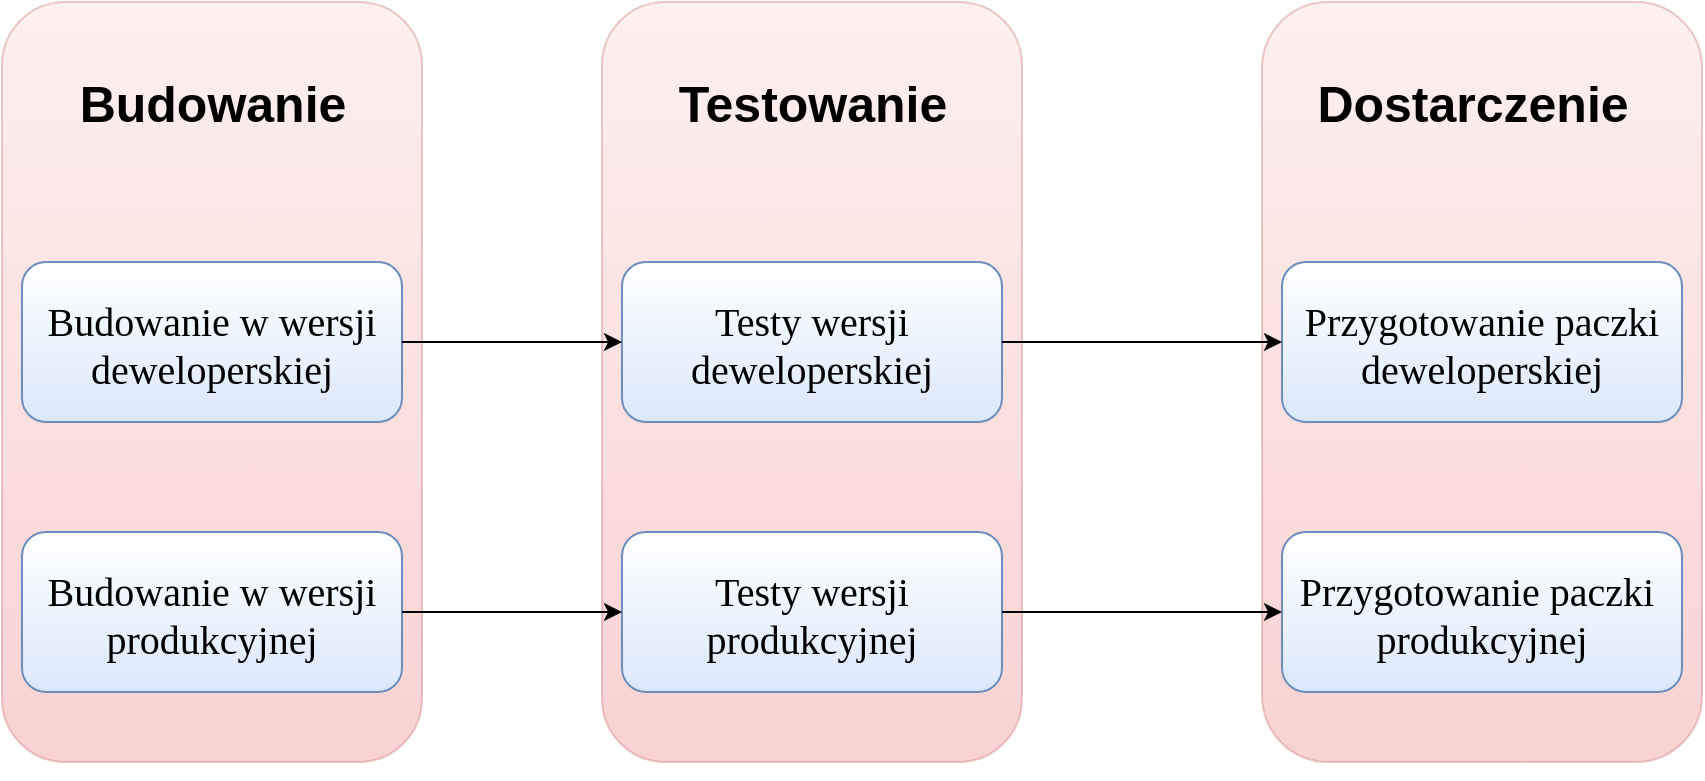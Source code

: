 <mxfile version="12.4.3" type="device" pages="1"><diagram name="Page-1" id="2c0d36ab-eaac-3732-788b-9136903baeff"><mxGraphModel dx="2062" dy="1122" grid="1" gridSize="10" guides="1" tooltips="1" connect="1" arrows="1" fold="1" page="1" pageScale="1.5" pageWidth="600" pageHeight="300" background="#ffffff" math="0" shadow="0"><root><mxCell id="0"/><mxCell id="1" parent="0"/><mxCell id="cJSdWJth5uU2juvQJI8c-127" value="" style="fillColor=#f8cecc;strokeColor=#b85450;opacity=30;glass=0;rounded=1;gradientColor=#ea6b66;" parent="1" vertex="1"><mxGeometry x="330" y="30" width="210" height="380" as="geometry"/></mxCell><mxCell id="123" value="" style="fillColor=#f8cecc;strokeColor=#b85450;opacity=30;rounded=1;gradientColor=#ea6b66;" parent="1" vertex="1"><mxGeometry x="30" y="30" width="210" height="380" as="geometry"/></mxCell><mxCell id="2" value="Budowanie w wersji&#10;deweloperskiej" style="rounded=1;fillColor=#dae8fc;strokeColor=#6c8ebf;fontStyle=0;fontFamily=Tahoma;fontSize=20;gradientColor=#ffffff;gradientDirection=north;" parent="1" vertex="1"><mxGeometry x="40" y="160" width="190" height="80" as="geometry"/></mxCell><mxCell id="cJSdWJth5uU2juvQJI8c-123" value="&#10;Budowanie w wersji&#10;produkcyjnej&#10;" style="rounded=1;fillColor=#dae8fc;strokeColor=#6c8ebf;fontStyle=0;fontFamily=Tahoma;fontSize=20;gradientColor=#ffffff;gradientDirection=north;" parent="1" vertex="1"><mxGeometry x="40" y="295" width="190" height="80" as="geometry"/></mxCell><mxCell id="cJSdWJth5uU2juvQJI8c-124" style="edgeStyle=orthogonalEdgeStyle;rounded=0;orthogonalLoop=1;jettySize=auto;html=1;exitX=0.5;exitY=1;exitDx=0;exitDy=0;" parent="1" source="123" target="123" edge="1"><mxGeometry relative="1" as="geometry"/></mxCell><mxCell id="cJSdWJth5uU2juvQJI8c-125" value="Testy wersji&#10;deweloperskiej" style="rounded=1;fillColor=#dae8fc;strokeColor=#6c8ebf;fontStyle=0;fontFamily=Tahoma;fontSize=20;gradientColor=#ffffff;gradientDirection=north;" parent="1" vertex="1"><mxGeometry x="340" y="160" width="190" height="80" as="geometry"/></mxCell><mxCell id="cJSdWJth5uU2juvQJI8c-126" value="Testy wersji&#10;produkcyjnej" style="rounded=1;fillColor=#dae8fc;strokeColor=#6c8ebf;fontStyle=0;fontFamily=Tahoma;fontSize=20;gradientColor=#ffffff;gradientDirection=north;" parent="1" vertex="1"><mxGeometry x="340" y="295" width="190" height="80" as="geometry"/></mxCell><mxCell id="cJSdWJth5uU2juvQJI8c-128" value="" style="fillColor=#f8cecc;strokeColor=#b85450;opacity=30;glass=0;rounded=1;gradientColor=#ea6b66;" parent="1" vertex="1"><mxGeometry x="660" y="30" width="220" height="380" as="geometry"/></mxCell><mxCell id="cJSdWJth5uU2juvQJI8c-129" value="Przygotowanie paczki&#10;deweloperskiej" style="rounded=1;fillColor=#dae8fc;strokeColor=#6c8ebf;fontStyle=0;fontFamily=Tahoma;fontSize=20;gradientColor=#ffffff;gradientDirection=north;" parent="1" vertex="1"><mxGeometry x="670" y="160" width="200" height="80" as="geometry"/></mxCell><mxCell id="cJSdWJth5uU2juvQJI8c-130" value="Przygotowanie paczki &#10;produkcyjnej" style="rounded=1;fillColor=#dae8fc;strokeColor=#6c8ebf;fontStyle=0;fontFamily=Tahoma;fontSize=20;gradientColor=#ffffff;gradientDirection=north;" parent="1" vertex="1"><mxGeometry x="670" y="295" width="200" height="80" as="geometry"/></mxCell><mxCell id="cJSdWJth5uU2juvQJI8c-132" value="" style="endArrow=classic;html=1;entryX=0;entryY=0.5;entryDx=0;entryDy=0;" parent="1" source="2" target="cJSdWJth5uU2juvQJI8c-125" edge="1"><mxGeometry width="50" height="50" relative="1" as="geometry"><mxPoint x="30" y="490" as="sourcePoint"/><mxPoint x="80" y="440" as="targetPoint"/></mxGeometry></mxCell><mxCell id="cJSdWJth5uU2juvQJI8c-133" value="" style="endArrow=classic;html=1;exitX=1;exitY=0.5;exitDx=0;exitDy=0;" parent="1" source="cJSdWJth5uU2juvQJI8c-125" target="cJSdWJth5uU2juvQJI8c-129" edge="1"><mxGeometry width="50" height="50" relative="1" as="geometry"><mxPoint x="530" y="200" as="sourcePoint"/><mxPoint x="350" y="210" as="targetPoint"/><Array as="points"/></mxGeometry></mxCell><mxCell id="cJSdWJth5uU2juvQJI8c-134" value="" style="endArrow=classic;html=1;entryX=0;entryY=0.5;entryDx=0;entryDy=0;exitX=1;exitY=0.5;exitDx=0;exitDy=0;" parent="1" source="cJSdWJth5uU2juvQJI8c-123" target="cJSdWJth5uU2juvQJI8c-126" edge="1"><mxGeometry width="50" height="50" relative="1" as="geometry"><mxPoint x="250" y="269.5" as="sourcePoint"/><mxPoint x="360" y="269.5" as="targetPoint"/></mxGeometry></mxCell><mxCell id="cJSdWJth5uU2juvQJI8c-135" value="" style="endArrow=classic;html=1;entryX=0;entryY=0.5;entryDx=0;entryDy=0;exitX=1;exitY=0.5;exitDx=0;exitDy=0;" parent="1" source="cJSdWJth5uU2juvQJI8c-126" target="cJSdWJth5uU2juvQJI8c-130" edge="1"><mxGeometry width="50" height="50" relative="1" as="geometry"><mxPoint x="550" y="450" as="sourcePoint"/><mxPoint x="660" y="450" as="targetPoint"/></mxGeometry></mxCell><mxCell id="cJSdWJth5uU2juvQJI8c-136" value="&lt;font style=&quot;font-size: 25px;&quot;&gt;Budowanie&lt;/font&gt;" style="text;html=1;align=center;verticalAlign=middle;resizable=0;points=[];;autosize=1;fontSize=25;fontStyle=1" parent="1" vertex="1"><mxGeometry x="60" y="60" width="150" height="40" as="geometry"/></mxCell><mxCell id="cJSdWJth5uU2juvQJI8c-137" value="Testowanie" style="text;html=1;align=center;verticalAlign=middle;resizable=0;points=[];;autosize=1;fontSize=25;fontStyle=1" parent="1" vertex="1"><mxGeometry x="360" y="60" width="150" height="40" as="geometry"/></mxCell><mxCell id="cJSdWJth5uU2juvQJI8c-138" value="&lt;font style=&quot;font-size: 25px;&quot;&gt;Dostarczenie&lt;/font&gt;" style="text;html=1;align=center;verticalAlign=middle;resizable=0;points=[];;autosize=1;fontSize=25;fontStyle=1" parent="1" vertex="1"><mxGeometry x="680" y="60" width="170" height="40" as="geometry"/></mxCell></root></mxGraphModel></diagram></mxfile>